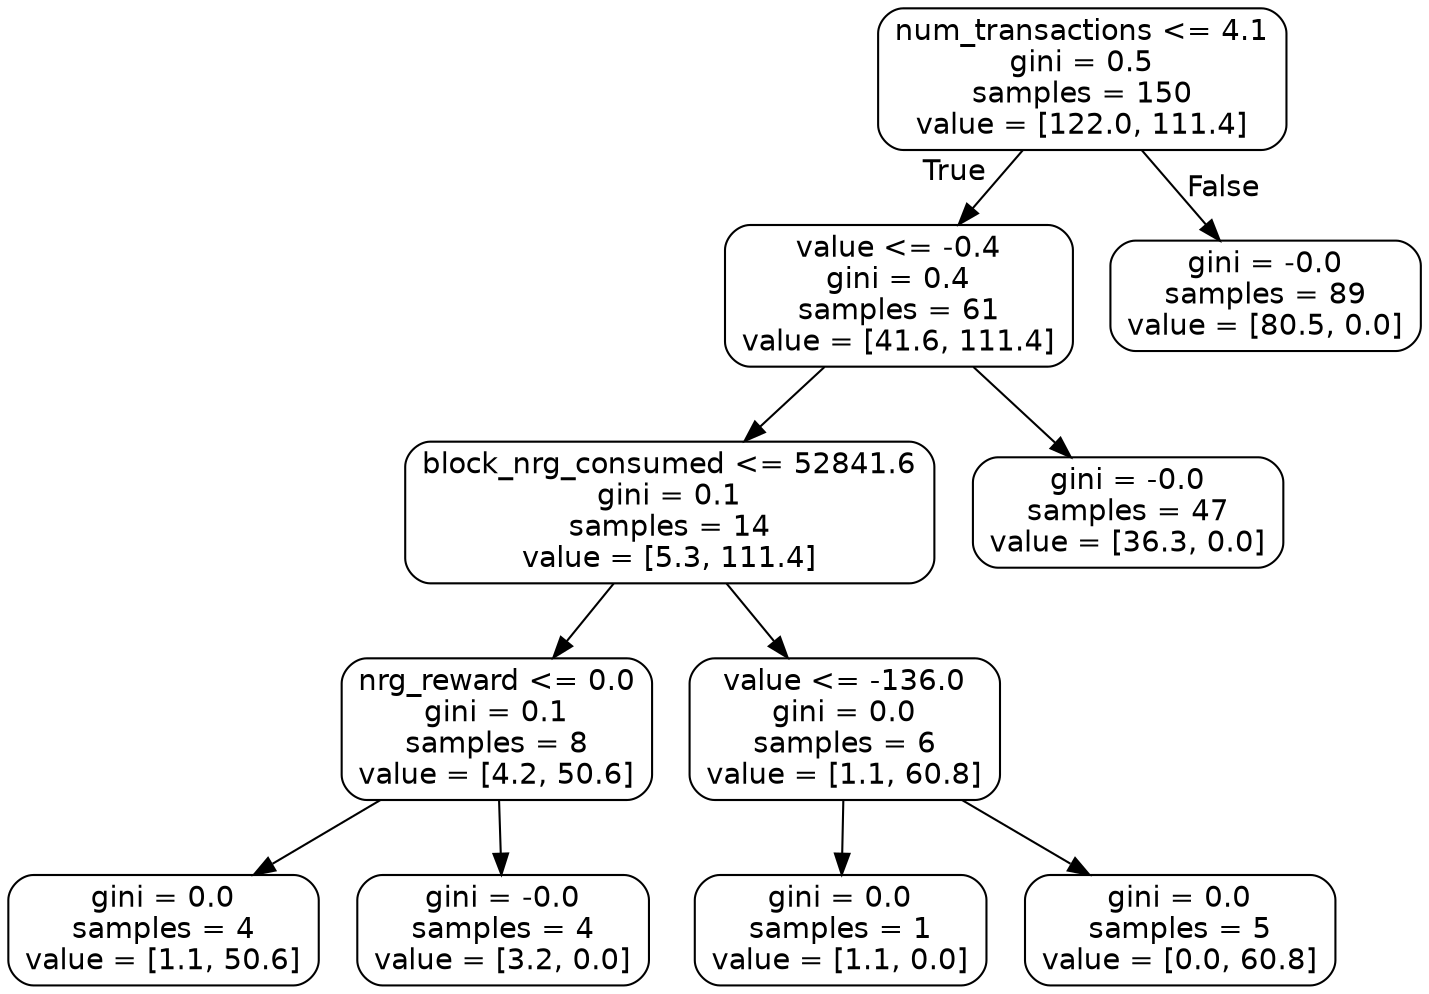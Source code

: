 digraph Tree {
node [shape=box, style="rounded", color="black", fontname=helvetica] ;
edge [fontname=helvetica] ;
0 [label="num_transactions <= 4.1\ngini = 0.5\nsamples = 150\nvalue = [122.0, 111.4]"] ;
1 [label="value <= -0.4\ngini = 0.4\nsamples = 61\nvalue = [41.6, 111.4]"] ;
0 -> 1 [labeldistance=2.5, labelangle=45, headlabel="True"] ;
2 [label="block_nrg_consumed <= 52841.6\ngini = 0.1\nsamples = 14\nvalue = [5.3, 111.4]"] ;
1 -> 2 ;
3 [label="nrg_reward <= 0.0\ngini = 0.1\nsamples = 8\nvalue = [4.2, 50.6]"] ;
2 -> 3 ;
4 [label="gini = 0.0\nsamples = 4\nvalue = [1.1, 50.6]"] ;
3 -> 4 ;
5 [label="gini = -0.0\nsamples = 4\nvalue = [3.2, 0.0]"] ;
3 -> 5 ;
6 [label="value <= -136.0\ngini = 0.0\nsamples = 6\nvalue = [1.1, 60.8]"] ;
2 -> 6 ;
7 [label="gini = 0.0\nsamples = 1\nvalue = [1.1, 0.0]"] ;
6 -> 7 ;
8 [label="gini = 0.0\nsamples = 5\nvalue = [0.0, 60.8]"] ;
6 -> 8 ;
9 [label="gini = -0.0\nsamples = 47\nvalue = [36.3, 0.0]"] ;
1 -> 9 ;
10 [label="gini = -0.0\nsamples = 89\nvalue = [80.5, 0.0]"] ;
0 -> 10 [labeldistance=2.5, labelangle=-45, headlabel="False"] ;
}